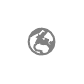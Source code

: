 \begin{tikzpicture}[y=-.17pt, x=.17pt,baseline=-8]
  \path[draw=gray, line width=0.7] (57,30) .. controls (57,15) and (45,2) .. (30,2) .. controls (14,2) and (2,15) .. (2,30) .. controls (2,45) and (14,57) .. (30,57) .. controls (45,57) and (57,45) .. (57,30)
    (44,53) -- (45,50) -- (50,41) -- (47,42) -- (42,36) -- (43,35) -- (48,40) -- (53,33) -- (51,32) -- (50,34) -- (48,32) -- (49,31) -- (51,32) -- (55,29) -- (57,29)(39,4) -- (36,5) -- (40,9) -- (36,14) -- (35,13) -- (36,12) -- (33,11) -- (28,17) -- (30,17) -- (30,20) -- (32,17) -- (32,16) -- (33,13) -- (34,13) -- (32,16) -- (33,17) -- (33,20) -- (27,21) -- (24,23) -- (24,27) -- (21,26) -- (20,28) -- (19,30) -- (20,30) -- (21,31) -- (23,31) -- (25,28) -- (26,28) -- (26,27) -- (29,26) -- (32,30) -- (33,29) -- (30,26) -- (31,26) -- (35,31) -- (36,28) -- (38,28) -- (38,24) -- (43,26) -- (43,27) -- (37,29) -- (38,31) -- (42,30) -- (42,34) -- (39,35) -- (35,34) -- (34,35) -- (29,34) -- (29,31) -- (19,33) -- (18,35) -- (15,37) -- (14,42) -- (18,48) -- (26,49) -- (29,50) -- (28,52) -- (31,54) -- (31,55) -- (30,56) -- (33,57)
    (6,16) -- (9,15) -- (9,14) -- (10,14) -- (10,15) -- (11,14) -- (15,8) -- (10,10) -- (10,10)
    (15,13) -- (19,11) -- (23,10) -- (27,6) -- (23,5) -- (19,9) -- (15,13) -- cycle
    (23,22) -- (26,21) -- (24,19) -- (25,18) -- (24,17) -- (23,22) -- cycle
    (23,21) -- (23,19) -- (21,20) -- (23,21) -- cycle;
\end{tikzpicture}
